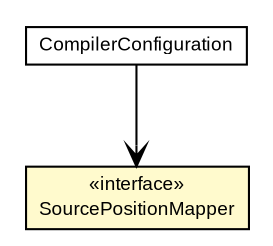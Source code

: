 #!/usr/local/bin/dot
#
# Class diagram 
# Generated by UMLGraph version R5_6-24-gf6e263 (http://www.umlgraph.org/)
#

digraph G {
	edge [fontname="arial",fontsize=10,labelfontname="arial",labelfontsize=10];
	node [fontname="arial",fontsize=10,shape=plaintext];
	nodesep=0.25;
	ranksep=0.5;
	// com.google.code.sbt.compiler.api.SourcePositionMapper
	c140 [label=<<table title="com.google.code.sbt.compiler.api.SourcePositionMapper" border="0" cellborder="1" cellspacing="0" cellpadding="2" port="p" bgcolor="lemonChiffon" href="./SourcePositionMapper.html">
		<tr><td><table border="0" cellspacing="0" cellpadding="1">
<tr><td align="center" balign="center"> &#171;interface&#187; </td></tr>
<tr><td align="center" balign="center"> SourcePositionMapper </td></tr>
		</table></td></tr>
		</table>>, URL="./SourcePositionMapper.html", fontname="arial", fontcolor="black", fontsize=9.0];
	// com.google.code.sbt.compiler.api.CompilerConfiguration
	c146 [label=<<table title="com.google.code.sbt.compiler.api.CompilerConfiguration" border="0" cellborder="1" cellspacing="0" cellpadding="2" port="p" href="./CompilerConfiguration.html">
		<tr><td><table border="0" cellspacing="0" cellpadding="1">
<tr><td align="center" balign="center"> CompilerConfiguration </td></tr>
		</table></td></tr>
		</table>>, URL="./CompilerConfiguration.html", fontname="arial", fontcolor="black", fontsize=9.0];
	// com.google.code.sbt.compiler.api.CompilerConfiguration NAVASSOC com.google.code.sbt.compiler.api.SourcePositionMapper
	c146:p -> c140:p [taillabel="", label="", headlabel="", fontname="arial", fontcolor="black", fontsize=10.0, color="black", arrowhead=open];
}

